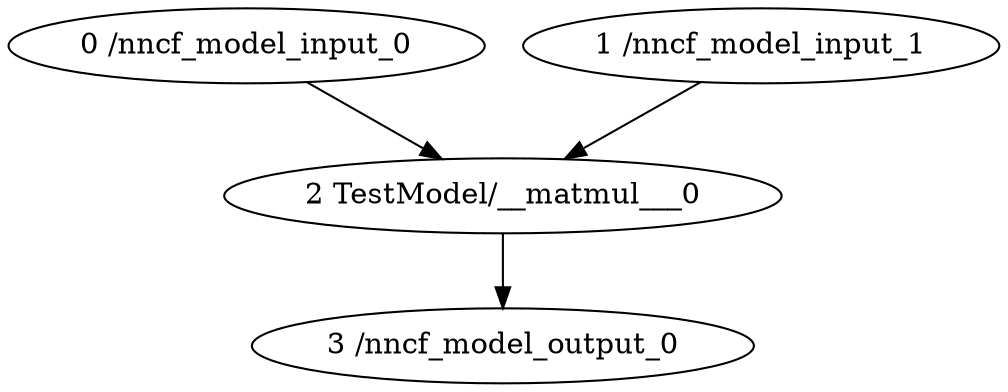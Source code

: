 strict digraph  {
"0 /nncf_model_input_0" [id=0, type=nncf_model_input];
"1 /nncf_model_input_1" [id=1, type=nncf_model_input];
"2 TestModel/__matmul___0" [id=2, type=__matmul__];
"3 /nncf_model_output_0" [id=3, type=nncf_model_output];
"0 /nncf_model_input_0" -> "2 TestModel/__matmul___0";
"1 /nncf_model_input_1" -> "2 TestModel/__matmul___0";
"2 TestModel/__matmul___0" -> "3 /nncf_model_output_0";
}
